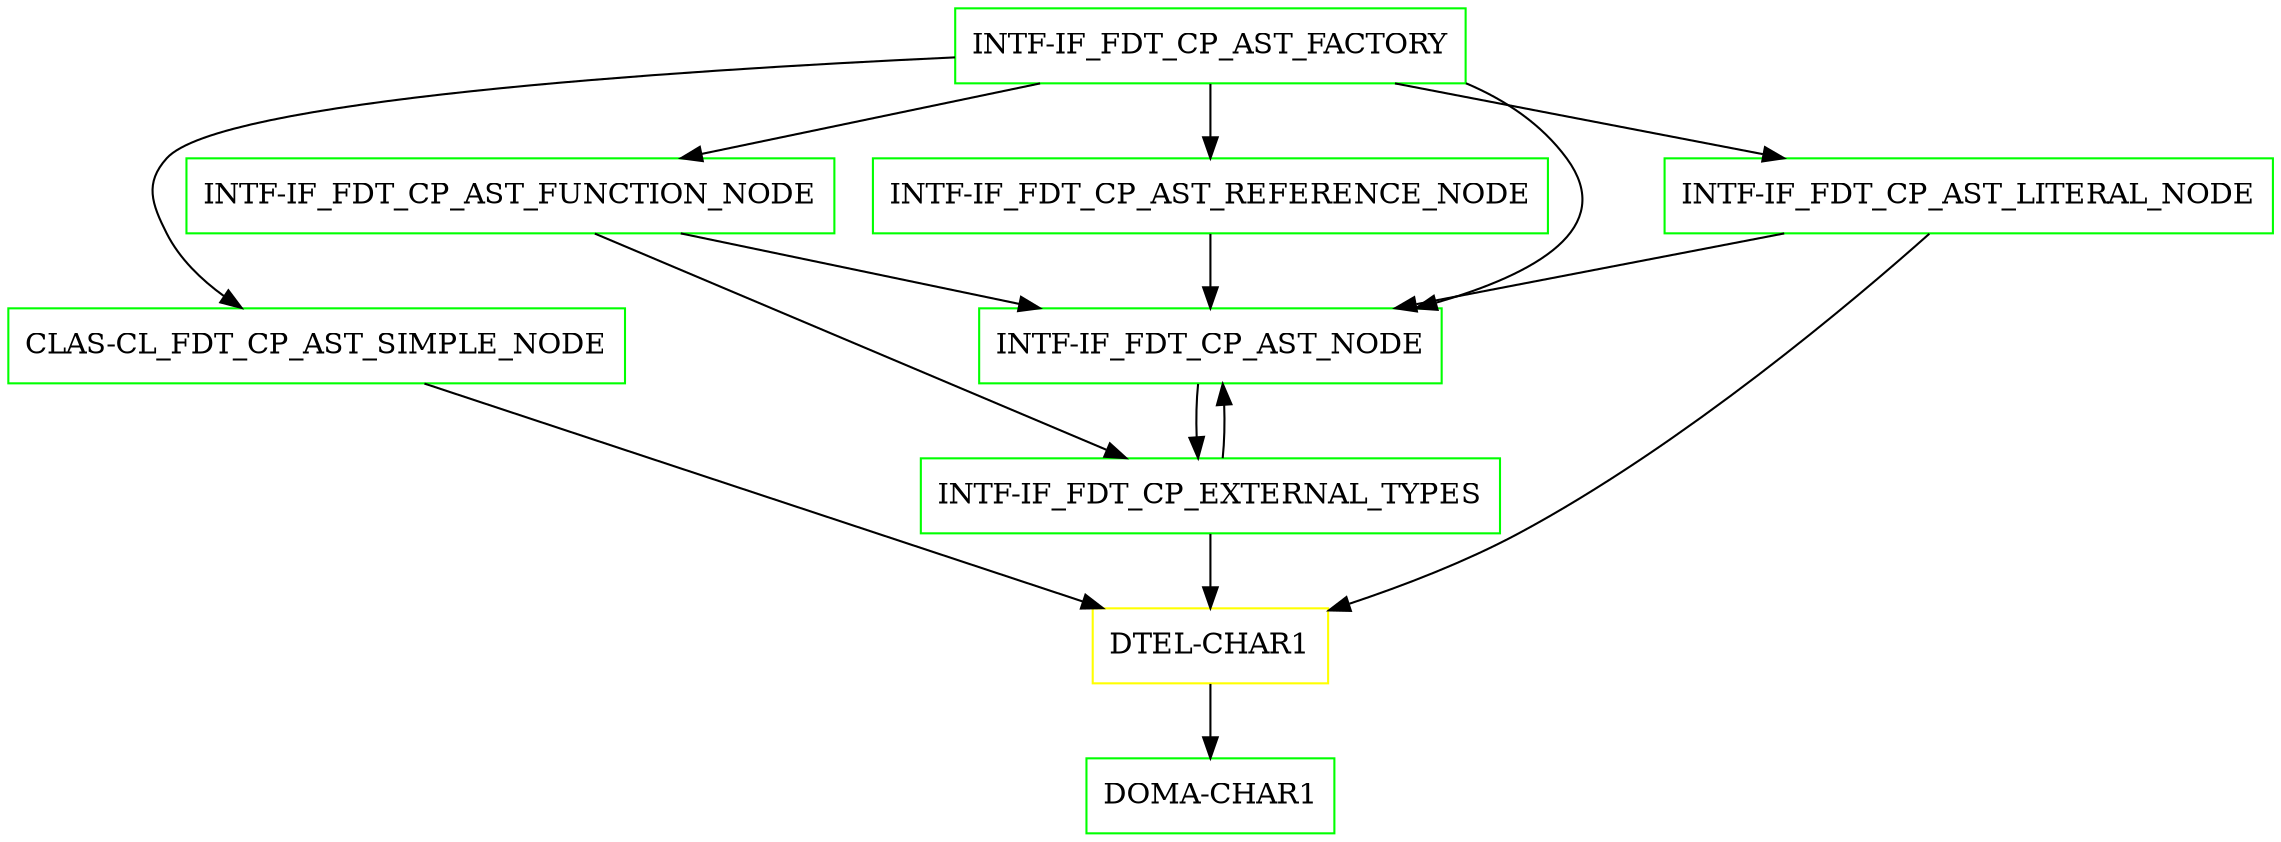 digraph G {
  "INTF-IF_FDT_CP_AST_FACTORY" [shape=box,color=green];
  "INTF-IF_FDT_CP_AST_NODE" [shape=box,color=green,URL="./INTF_IF_FDT_CP_AST_NODE.html"];
  "INTF-IF_FDT_CP_EXTERNAL_TYPES" [shape=box,color=green,URL="./INTF_IF_FDT_CP_EXTERNAL_TYPES.html"];
  "DTEL-CHAR1" [shape=box,color=yellow,URL="./DTEL_CHAR1.html"];
  "DOMA-CHAR1" [shape=box,color=green,URL="./DOMA_CHAR1.html"];
  "CLAS-CL_FDT_CP_AST_SIMPLE_NODE" [shape=box,color=green,URL="./CLAS_CL_FDT_CP_AST_SIMPLE_NODE.html"];
  "INTF-IF_FDT_CP_AST_LITERAL_NODE" [shape=box,color=green,URL="./INTF_IF_FDT_CP_AST_LITERAL_NODE.html"];
  "INTF-IF_FDT_CP_AST_REFERENCE_NODE" [shape=box,color=green,URL="./INTF_IF_FDT_CP_AST_REFERENCE_NODE.html"];
  "INTF-IF_FDT_CP_AST_FUNCTION_NODE" [shape=box,color=green,URL="./INTF_IF_FDT_CP_AST_FUNCTION_NODE.html"];
  "INTF-IF_FDT_CP_AST_FACTORY" -> "INTF-IF_FDT_CP_AST_FUNCTION_NODE";
  "INTF-IF_FDT_CP_AST_FACTORY" -> "INTF-IF_FDT_CP_AST_REFERENCE_NODE";
  "INTF-IF_FDT_CP_AST_FACTORY" -> "INTF-IF_FDT_CP_AST_LITERAL_NODE";
  "INTF-IF_FDT_CP_AST_FACTORY" -> "CLAS-CL_FDT_CP_AST_SIMPLE_NODE";
  "INTF-IF_FDT_CP_AST_FACTORY" -> "INTF-IF_FDT_CP_AST_NODE";
  "INTF-IF_FDT_CP_AST_NODE" -> "INTF-IF_FDT_CP_EXTERNAL_TYPES";
  "INTF-IF_FDT_CP_EXTERNAL_TYPES" -> "DTEL-CHAR1";
  "INTF-IF_FDT_CP_EXTERNAL_TYPES" -> "INTF-IF_FDT_CP_AST_NODE";
  "DTEL-CHAR1" -> "DOMA-CHAR1";
  "CLAS-CL_FDT_CP_AST_SIMPLE_NODE" -> "DTEL-CHAR1";
  "INTF-IF_FDT_CP_AST_LITERAL_NODE" -> "DTEL-CHAR1";
  "INTF-IF_FDT_CP_AST_LITERAL_NODE" -> "INTF-IF_FDT_CP_AST_NODE";
  "INTF-IF_FDT_CP_AST_REFERENCE_NODE" -> "INTF-IF_FDT_CP_AST_NODE";
  "INTF-IF_FDT_CP_AST_FUNCTION_NODE" -> "INTF-IF_FDT_CP_EXTERNAL_TYPES";
  "INTF-IF_FDT_CP_AST_FUNCTION_NODE" -> "INTF-IF_FDT_CP_AST_NODE";
}
